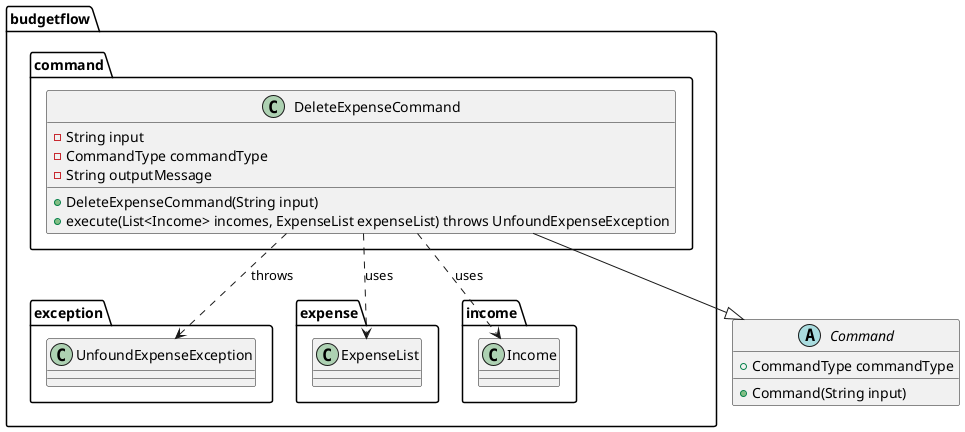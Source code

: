@startuml

package budgetflow.command {
    class DeleteExpenseCommand {
        - String input
        - CommandType commandType
        - String outputMessage
        + DeleteExpenseCommand(String input)
        + execute(List<Income> incomes, ExpenseList expenseList) throws UnfoundExpenseException
    }
}

package budgetflow.exception {
    class UnfoundExpenseException
}

package budgetflow.expense {
    class ExpenseList
}

package budgetflow.income {
    class Income
}

abstract class Command {
    + Command(String input)
    + CommandType commandType
}

DeleteExpenseCommand --|> Command
DeleteExpenseCommand ..> UnfoundExpenseException : throws
DeleteExpenseCommand ..> Income : uses
DeleteExpenseCommand ..> ExpenseList : uses

@enduml
